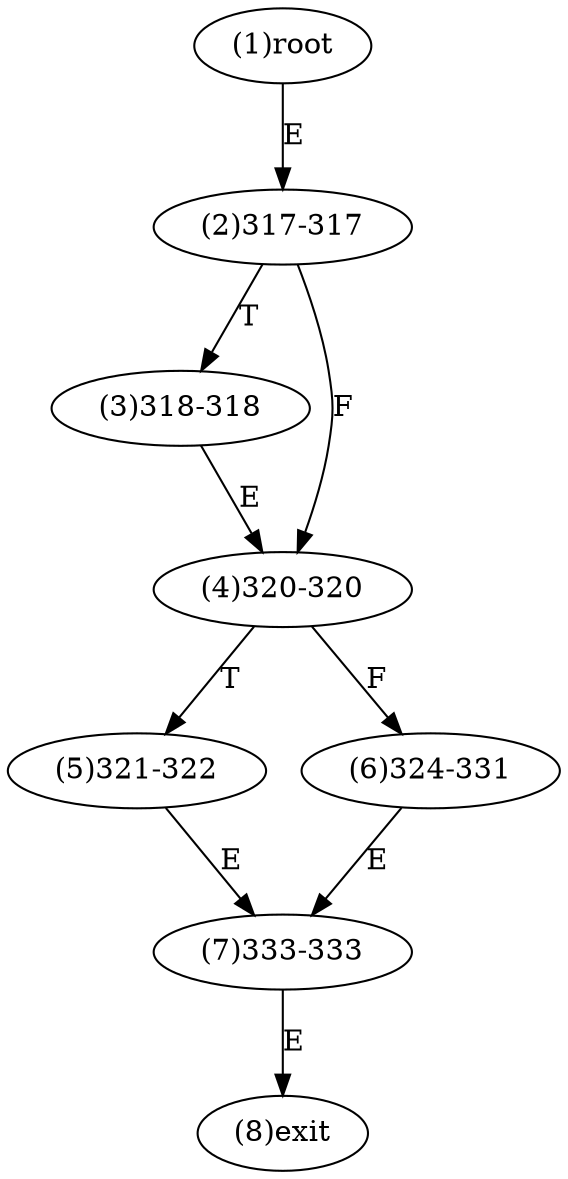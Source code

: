 digraph "" { 
1[ label="(1)root"];
2[ label="(2)317-317"];
3[ label="(3)318-318"];
4[ label="(4)320-320"];
5[ label="(5)321-322"];
6[ label="(6)324-331"];
7[ label="(7)333-333"];
8[ label="(8)exit"];
1->2[ label="E"];
2->4[ label="F"];
2->3[ label="T"];
3->4[ label="E"];
4->6[ label="F"];
4->5[ label="T"];
5->7[ label="E"];
6->7[ label="E"];
7->8[ label="E"];
}